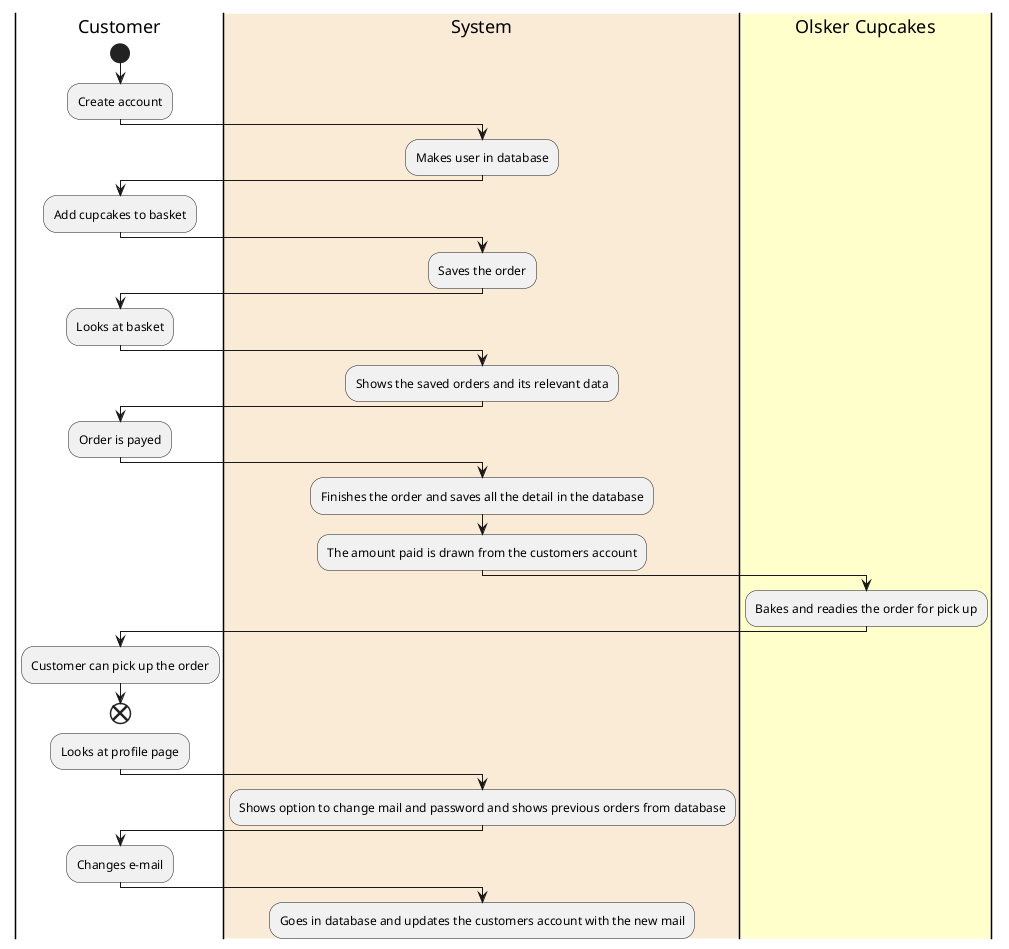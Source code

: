 @startuml
|Customer|
start
:Create account;
|#AntiqueWhite|System|
:Makes user in database;
|Customer|
:Add cupcakes to basket;
|System|
:Saves the order;
|Customer|
:Looks at basket;
|System|
:Shows the saved orders and its relevant data;
|Customer|
:Order is payed;
|System|
:Finishes the order and saves all the detail in the database;
:The amount paid is drawn from the customers account;
|#Business|Olsker Cupcakes|
:Bakes and readies the order for pick up;
|Customer|
:Customer can pick up the order;
end

|Customer|
:Looks at profile page;
|System|
:Shows option to change mail and password and shows previous orders from database;
|Customer|
:Changes e-mail;
|System|
:Goes in database and updates the customers account with the new mail;
@enduml